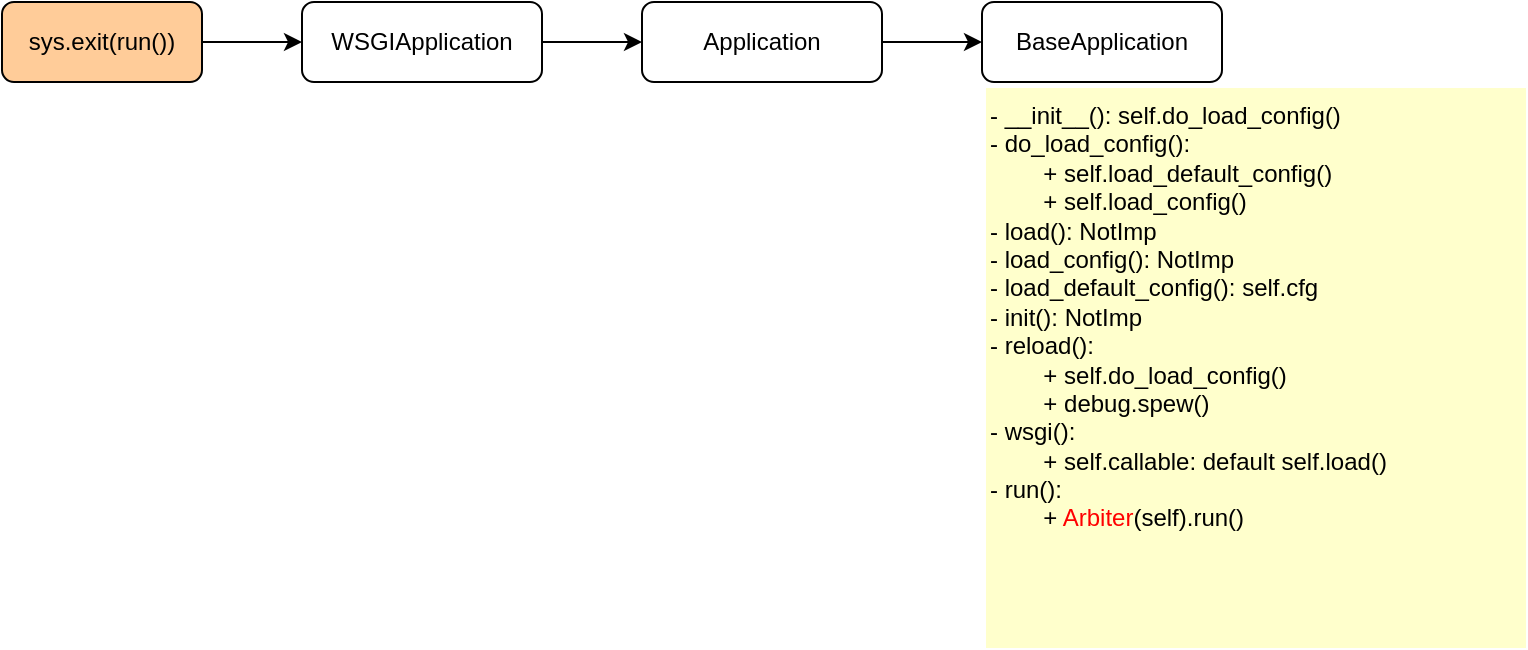 <mxfile version="24.6.4" type="device">
  <diagram id="C5RBs43oDa-KdzZeNtuy" name="Page-1">
    <mxGraphModel dx="1270" dy="878" grid="1" gridSize="10" guides="1" tooltips="1" connect="1" arrows="1" fold="1" page="1" pageScale="1" pageWidth="827" pageHeight="1169" math="0" shadow="0">
      <root>
        <mxCell id="WIyWlLk6GJQsqaUBKTNV-0" />
        <mxCell id="WIyWlLk6GJQsqaUBKTNV-1" parent="WIyWlLk6GJQsqaUBKTNV-0" />
        <mxCell id="5Ui3yPt0424gvTt4SoF0-6" style="edgeStyle=orthogonalEdgeStyle;rounded=0;orthogonalLoop=1;jettySize=auto;html=1;exitX=1;exitY=0.5;exitDx=0;exitDy=0;entryX=0;entryY=0.5;entryDx=0;entryDy=0;" parent="WIyWlLk6GJQsqaUBKTNV-1" source="WIyWlLk6GJQsqaUBKTNV-3" target="5Ui3yPt0424gvTt4SoF0-4" edge="1">
          <mxGeometry relative="1" as="geometry" />
        </mxCell>
        <mxCell id="WIyWlLk6GJQsqaUBKTNV-3" value="WSGIApplication" style="rounded=1;whiteSpace=wrap;html=1;fontSize=12;glass=0;strokeWidth=1;shadow=0;" parent="WIyWlLk6GJQsqaUBKTNV-1" vertex="1">
          <mxGeometry x="230" y="160" width="120" height="40" as="geometry" />
        </mxCell>
        <mxCell id="5Ui3yPt0424gvTt4SoF0-3" style="edgeStyle=orthogonalEdgeStyle;rounded=0;orthogonalLoop=1;jettySize=auto;html=1;exitX=1;exitY=0.5;exitDx=0;exitDy=0;entryX=0;entryY=0.5;entryDx=0;entryDy=0;" parent="WIyWlLk6GJQsqaUBKTNV-1" source="5Ui3yPt0424gvTt4SoF0-2" target="WIyWlLk6GJQsqaUBKTNV-3" edge="1">
          <mxGeometry relative="1" as="geometry" />
        </mxCell>
        <mxCell id="5Ui3yPt0424gvTt4SoF0-2" value="sys.exit(run())" style="rounded=1;whiteSpace=wrap;html=1;fontSize=12;glass=0;strokeWidth=1;shadow=0;fillColor=#FFCC99;" parent="WIyWlLk6GJQsqaUBKTNV-1" vertex="1">
          <mxGeometry x="80" y="160" width="100" height="40" as="geometry" />
        </mxCell>
        <mxCell id="5Ui3yPt0424gvTt4SoF0-7" style="edgeStyle=orthogonalEdgeStyle;rounded=0;orthogonalLoop=1;jettySize=auto;html=1;exitX=1;exitY=0.5;exitDx=0;exitDy=0;" parent="WIyWlLk6GJQsqaUBKTNV-1" source="5Ui3yPt0424gvTt4SoF0-4" target="5Ui3yPt0424gvTt4SoF0-5" edge="1">
          <mxGeometry relative="1" as="geometry" />
        </mxCell>
        <mxCell id="5Ui3yPt0424gvTt4SoF0-4" value="Application" style="rounded=1;whiteSpace=wrap;html=1;fontSize=12;glass=0;strokeWidth=1;shadow=0;" parent="WIyWlLk6GJQsqaUBKTNV-1" vertex="1">
          <mxGeometry x="400" y="160" width="120" height="40" as="geometry" />
        </mxCell>
        <mxCell id="5Ui3yPt0424gvTt4SoF0-5" value="BaseApplication" style="rounded=1;whiteSpace=wrap;html=1;fontSize=12;glass=0;strokeWidth=1;shadow=0;" parent="WIyWlLk6GJQsqaUBKTNV-1" vertex="1">
          <mxGeometry x="570" y="160" width="120" height="40" as="geometry" />
        </mxCell>
        <mxCell id="5Ui3yPt0424gvTt4SoF0-12" value="- __init__(): self.do_load_config()&lt;br&gt;- do_load_config():&amp;nbsp;&lt;div&gt;&lt;span style=&quot;white-space: pre;&quot;&gt;&#x9;&lt;/span&gt;+ self.load_default_config()&lt;br&gt;&lt;/div&gt;&lt;div&gt;&lt;span style=&quot;white-space: pre;&quot;&gt;&#x9;&lt;/span&gt;+ self.load_config()&lt;br&gt;&lt;/div&gt;&lt;div&gt;- load(): NotImp&lt;/div&gt;&lt;div&gt;- load_config(): NotImp&lt;/div&gt;&lt;div&gt;- load_default_config(): self.cfg&lt;/div&gt;&lt;div&gt;- init(): NotImp&lt;/div&gt;&lt;div&gt;- reload():&amp;nbsp;&lt;/div&gt;&lt;div&gt;&lt;span style=&quot;white-space: pre;&quot;&gt;&#x9;&lt;/span&gt;+ self.do_load_config()&lt;/div&gt;&lt;div&gt;&lt;span style=&quot;white-space: pre;&quot;&gt;&#x9;&lt;/span&gt;+ debug.spew()&lt;br&gt;&lt;/div&gt;&lt;div&gt;- wsgi():&lt;/div&gt;&lt;div&gt;&lt;span style=&quot;white-space: pre;&quot;&gt;&#x9;&lt;/span&gt;+ self.callable: default self.load()&lt;br&gt;&lt;/div&gt;&lt;div&gt;- run():&lt;/div&gt;&lt;div&gt;&lt;span style=&quot;white-space: pre;&quot;&gt;&#x9;&lt;/span&gt;+ &lt;font color=&quot;#ff0000&quot;&gt;Arbiter&lt;/font&gt;(self).run()&lt;br&gt;&lt;/div&gt;" style="text;html=1;align=left;verticalAlign=top;whiteSpace=wrap;rounded=0;horizontal=1;labelBackgroundColor=none;fillColor=#FFFFCC;" parent="WIyWlLk6GJQsqaUBKTNV-1" vertex="1">
          <mxGeometry x="572" y="203" width="270" height="280" as="geometry" />
        </mxCell>
      </root>
    </mxGraphModel>
  </diagram>
</mxfile>
